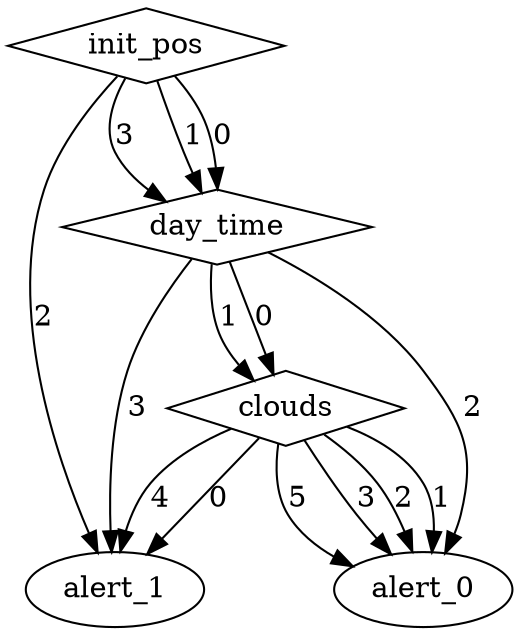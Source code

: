 digraph {
node [label=alert_0,style=""] alert_0
node [label=alert_1,style=""] alert_1
node [label=alert_0,style=""] alert_0
node [label=alert_0,style=""] alert_0
node [label=alert_0,style=""] alert_0
node [label=alert_1,style=""] alert_1
node [label=alert_1,style=""] alert_1
node [label=alert_0,style=""] alert_0
node [label=alert_1,style=""] alert_1
node [label=clouds,shape="diamond",style=""] 2
node [label=day_time,shape="diamond",style=""] 1
node [label=init_pos,shape="diamond",style=""] 0

2 -> alert_0 [label="5"]
2 -> alert_1 [label="4"]
2 -> alert_0 [label="3"]
2 -> alert_0 [label="2"]
2 -> alert_0 [label="1"]
2 -> alert_1 [label="0"]
1 -> alert_1 [label="3"]
1 -> alert_0 [label="2"]
1 -> 2 [label="1"]
1 -> 2 [label="0"]
0 -> 1 [label="3"]
0 -> alert_1 [label="2"]
0 -> 1 [label="1"]
0 -> 1 [label="0"]
}
